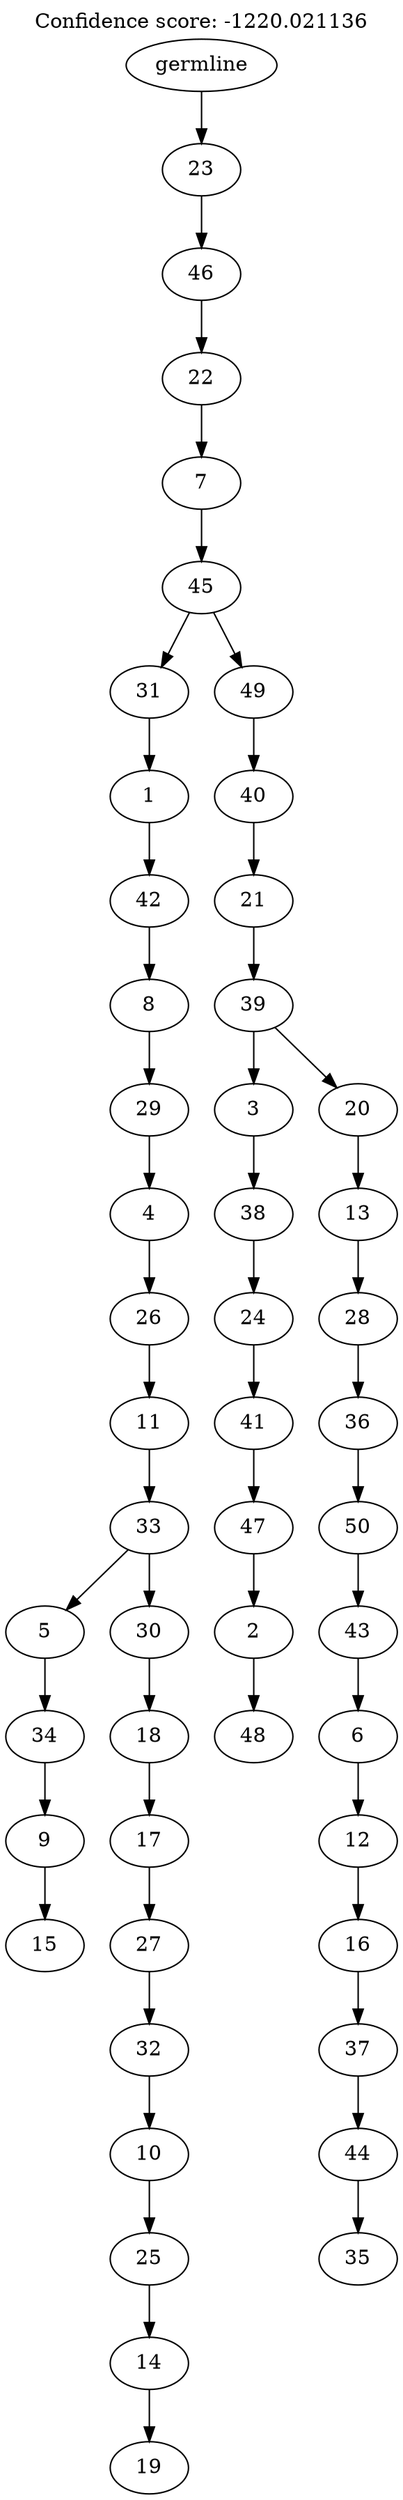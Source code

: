 digraph g {
	"49" -> "50";
	"50" [label="15"];
	"48" -> "49";
	"49" [label="9"];
	"47" -> "48";
	"48" [label="34"];
	"45" -> "46";
	"46" [label="19"];
	"44" -> "45";
	"45" [label="14"];
	"43" -> "44";
	"44" [label="25"];
	"42" -> "43";
	"43" [label="10"];
	"41" -> "42";
	"42" [label="32"];
	"40" -> "41";
	"41" [label="27"];
	"39" -> "40";
	"40" [label="17"];
	"38" -> "39";
	"39" [label="18"];
	"37" -> "38";
	"38" [label="30"];
	"37" -> "47";
	"47" [label="5"];
	"36" -> "37";
	"37" [label="33"];
	"35" -> "36";
	"36" [label="11"];
	"34" -> "35";
	"35" [label="26"];
	"33" -> "34";
	"34" [label="4"];
	"32" -> "33";
	"33" [label="29"];
	"31" -> "32";
	"32" [label="8"];
	"30" -> "31";
	"31" [label="42"];
	"29" -> "30";
	"30" [label="1"];
	"27" -> "28";
	"28" [label="48"];
	"26" -> "27";
	"27" [label="2"];
	"25" -> "26";
	"26" [label="47"];
	"24" -> "25";
	"25" [label="41"];
	"23" -> "24";
	"24" [label="24"];
	"22" -> "23";
	"23" [label="38"];
	"20" -> "21";
	"21" [label="35"];
	"19" -> "20";
	"20" [label="44"];
	"18" -> "19";
	"19" [label="37"];
	"17" -> "18";
	"18" [label="16"];
	"16" -> "17";
	"17" [label="12"];
	"15" -> "16";
	"16" [label="6"];
	"14" -> "15";
	"15" [label="43"];
	"13" -> "14";
	"14" [label="50"];
	"12" -> "13";
	"13" [label="36"];
	"11" -> "12";
	"12" [label="28"];
	"10" -> "11";
	"11" [label="13"];
	"9" -> "10";
	"10" [label="20"];
	"9" -> "22";
	"22" [label="3"];
	"8" -> "9";
	"9" [label="39"];
	"7" -> "8";
	"8" [label="21"];
	"6" -> "7";
	"7" [label="40"];
	"5" -> "6";
	"6" [label="49"];
	"5" -> "29";
	"29" [label="31"];
	"4" -> "5";
	"5" [label="45"];
	"3" -> "4";
	"4" [label="7"];
	"2" -> "3";
	"3" [label="22"];
	"1" -> "2";
	"2" [label="46"];
	"0" -> "1";
	"1" [label="23"];
	"0" [label="germline"];
	labelloc="t";
	label="Confidence score: -1220.021136";
}
